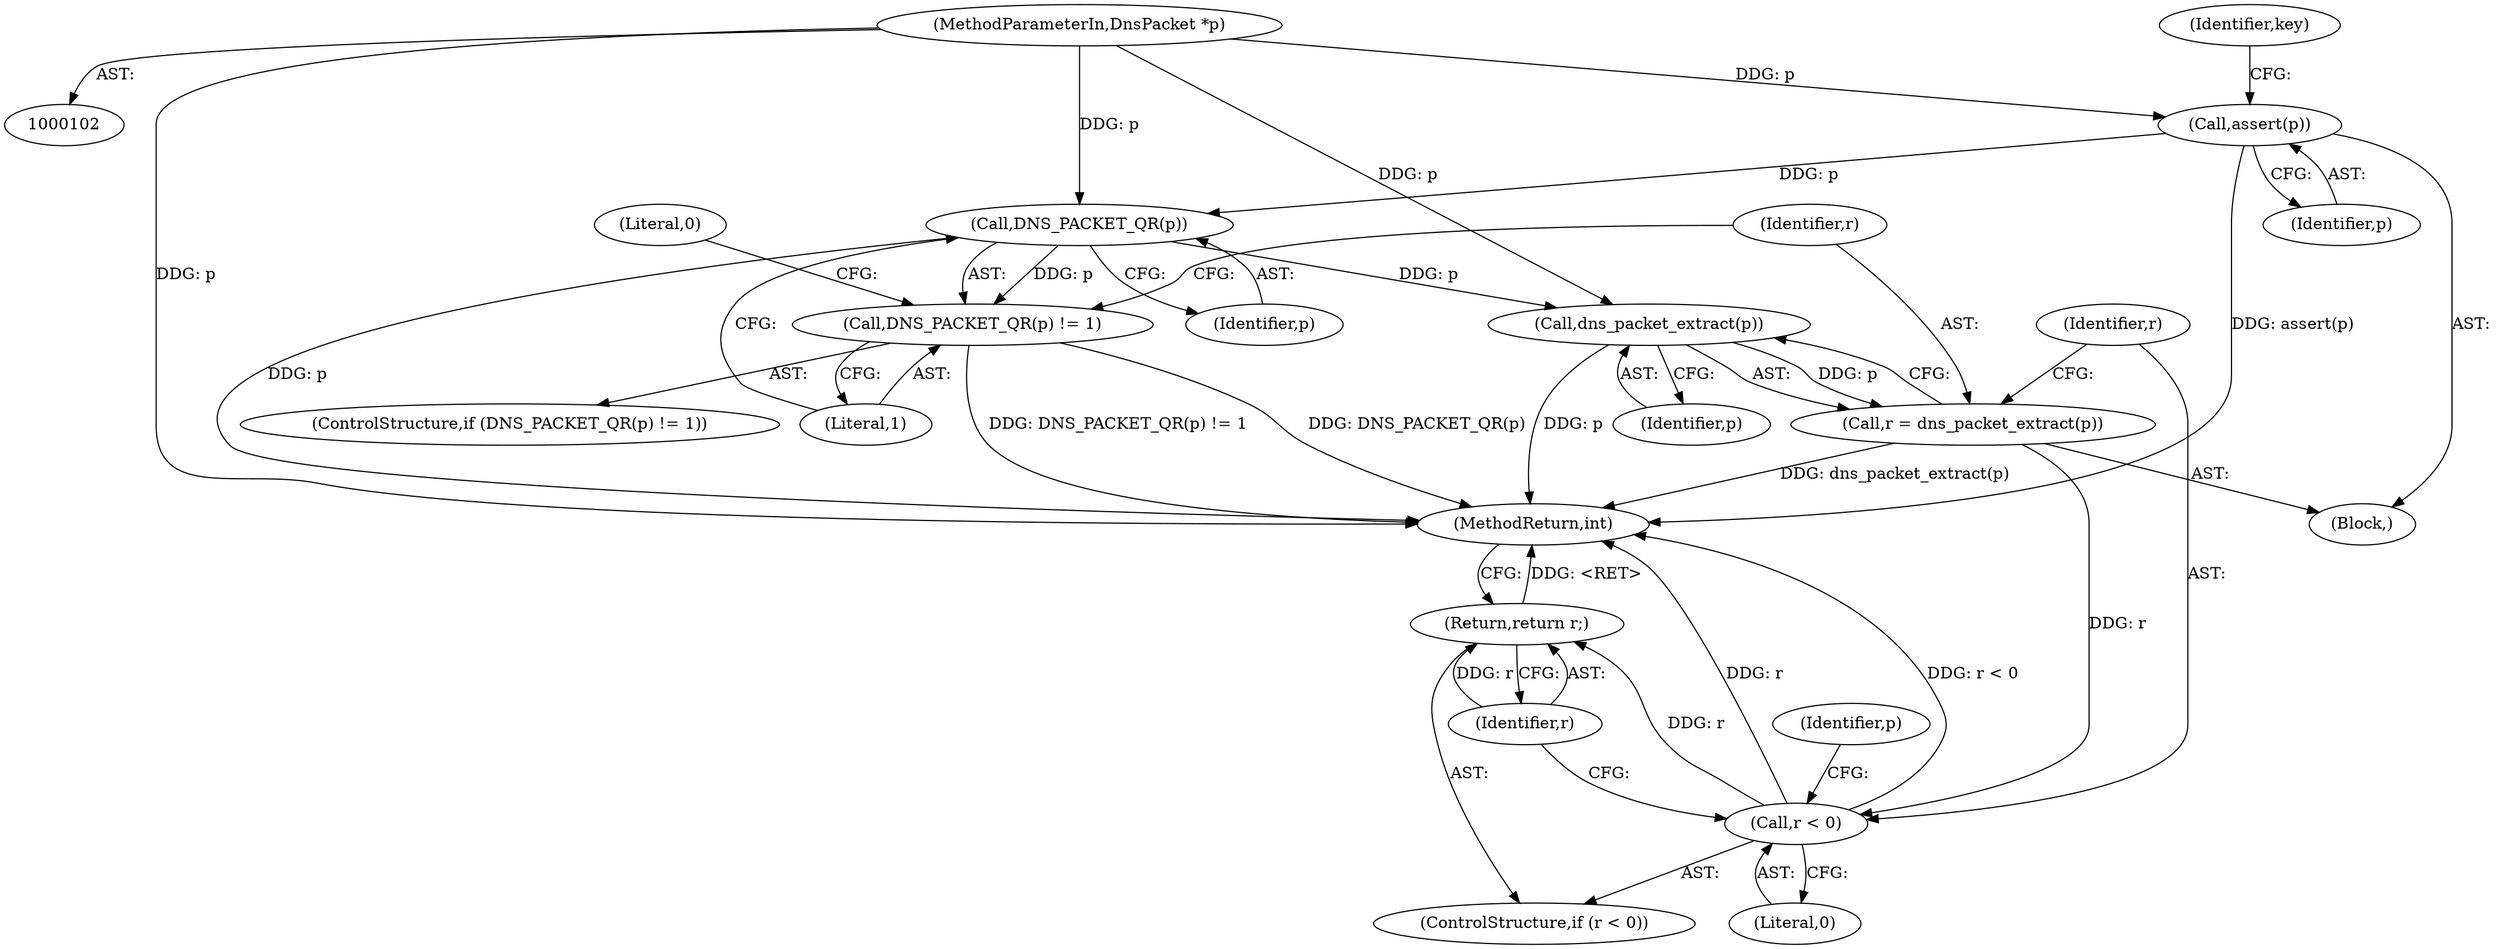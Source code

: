 digraph "0_systemd_a924f43f30f9c4acaf70618dd2a055f8b0f166be@API" {
"1000107" [label="(Call,assert(p))"];
"1000103" [label="(MethodParameterIn,DnsPacket *p)"];
"1000113" [label="(Call,DNS_PACKET_QR(p))"];
"1000112" [label="(Call,DNS_PACKET_QR(p) != 1)"];
"1000120" [label="(Call,dns_packet_extract(p))"];
"1000118" [label="(Call,r = dns_packet_extract(p))"];
"1000123" [label="(Call,r < 0)"];
"1000126" [label="(Return,return r;)"];
"1000110" [label="(Identifier,key)"];
"1000111" [label="(ControlStructure,if (DNS_PACKET_QR(p) != 1))"];
"1000112" [label="(Call,DNS_PACKET_QR(p) != 1)"];
"1000114" [label="(Identifier,p)"];
"1000108" [label="(Identifier,p)"];
"1000117" [label="(Literal,0)"];
"1000121" [label="(Identifier,p)"];
"1000127" [label="(Identifier,r)"];
"1000120" [label="(Call,dns_packet_extract(p))"];
"1000131" [label="(Identifier,p)"];
"1000115" [label="(Literal,1)"];
"1000103" [label="(MethodParameterIn,DnsPacket *p)"];
"1000126" [label="(Return,return r;)"];
"1000107" [label="(Call,assert(p))"];
"1000125" [label="(Literal,0)"];
"1000119" [label="(Identifier,r)"];
"1000123" [label="(Call,r < 0)"];
"1000105" [label="(Block,)"];
"1000124" [label="(Identifier,r)"];
"1000155" [label="(MethodReturn,int)"];
"1000118" [label="(Call,r = dns_packet_extract(p))"];
"1000113" [label="(Call,DNS_PACKET_QR(p))"];
"1000122" [label="(ControlStructure,if (r < 0))"];
"1000107" -> "1000105"  [label="AST: "];
"1000107" -> "1000108"  [label="CFG: "];
"1000108" -> "1000107"  [label="AST: "];
"1000110" -> "1000107"  [label="CFG: "];
"1000107" -> "1000155"  [label="DDG: assert(p)"];
"1000103" -> "1000107"  [label="DDG: p"];
"1000107" -> "1000113"  [label="DDG: p"];
"1000103" -> "1000102"  [label="AST: "];
"1000103" -> "1000155"  [label="DDG: p"];
"1000103" -> "1000113"  [label="DDG: p"];
"1000103" -> "1000120"  [label="DDG: p"];
"1000113" -> "1000112"  [label="AST: "];
"1000113" -> "1000114"  [label="CFG: "];
"1000114" -> "1000113"  [label="AST: "];
"1000115" -> "1000113"  [label="CFG: "];
"1000113" -> "1000155"  [label="DDG: p"];
"1000113" -> "1000112"  [label="DDG: p"];
"1000113" -> "1000120"  [label="DDG: p"];
"1000112" -> "1000111"  [label="AST: "];
"1000112" -> "1000115"  [label="CFG: "];
"1000115" -> "1000112"  [label="AST: "];
"1000117" -> "1000112"  [label="CFG: "];
"1000119" -> "1000112"  [label="CFG: "];
"1000112" -> "1000155"  [label="DDG: DNS_PACKET_QR(p) != 1"];
"1000112" -> "1000155"  [label="DDG: DNS_PACKET_QR(p)"];
"1000120" -> "1000118"  [label="AST: "];
"1000120" -> "1000121"  [label="CFG: "];
"1000121" -> "1000120"  [label="AST: "];
"1000118" -> "1000120"  [label="CFG: "];
"1000120" -> "1000155"  [label="DDG: p"];
"1000120" -> "1000118"  [label="DDG: p"];
"1000118" -> "1000105"  [label="AST: "];
"1000119" -> "1000118"  [label="AST: "];
"1000124" -> "1000118"  [label="CFG: "];
"1000118" -> "1000155"  [label="DDG: dns_packet_extract(p)"];
"1000118" -> "1000123"  [label="DDG: r"];
"1000123" -> "1000122"  [label="AST: "];
"1000123" -> "1000125"  [label="CFG: "];
"1000124" -> "1000123"  [label="AST: "];
"1000125" -> "1000123"  [label="AST: "];
"1000127" -> "1000123"  [label="CFG: "];
"1000131" -> "1000123"  [label="CFG: "];
"1000123" -> "1000155"  [label="DDG: r < 0"];
"1000123" -> "1000155"  [label="DDG: r"];
"1000123" -> "1000126"  [label="DDG: r"];
"1000126" -> "1000122"  [label="AST: "];
"1000126" -> "1000127"  [label="CFG: "];
"1000127" -> "1000126"  [label="AST: "];
"1000155" -> "1000126"  [label="CFG: "];
"1000126" -> "1000155"  [label="DDG: <RET>"];
"1000127" -> "1000126"  [label="DDG: r"];
}
